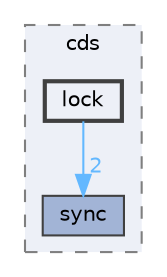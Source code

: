 digraph "external/libcds/cds/lock"
{
 // LATEX_PDF_SIZE
  bgcolor="transparent";
  edge [fontname=Helvetica,fontsize=10,labelfontname=Helvetica,labelfontsize=10];
  node [fontname=Helvetica,fontsize=10,shape=box,height=0.2,width=0.4];
  compound=true
  subgraph clusterdir_fcf032bbf40cb4a20f944ac15896063c {
    graph [ bgcolor="#edf0f7", pencolor="grey50", label="cds", fontname=Helvetica,fontsize=10 style="filled,dashed", URL="dir_fcf032bbf40cb4a20f944ac15896063c.html",tooltip=""]
  dir_08091cdbe216ab6f9209b17d94595d83 [label="sync", fillcolor="#a2b4d6", color="grey25", style="filled", URL="dir_08091cdbe216ab6f9209b17d94595d83.html",tooltip=""];
  dir_7d33b032e178f566fc4a5cbd7e00a629 [label="lock", fillcolor="#edf0f7", color="grey25", style="filled,bold", URL="dir_7d33b032e178f566fc4a5cbd7e00a629.html",tooltip=""];
  }
  dir_7d33b032e178f566fc4a5cbd7e00a629->dir_08091cdbe216ab6f9209b17d94595d83 [headlabel="2", labeldistance=1.5 headhref="dir_000458_000814.html" href="dir_000458_000814.html" color="steelblue1" fontcolor="steelblue1"];
}
